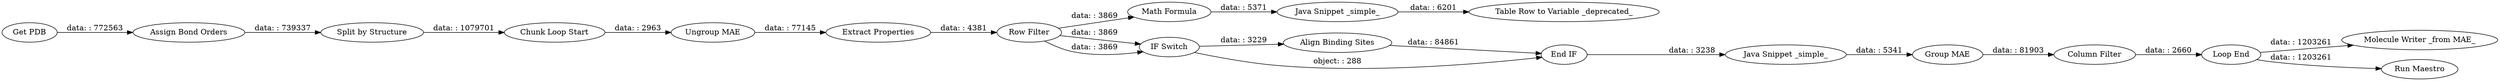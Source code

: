 digraph {
	"-114095187997247093_11" [label="Split by Structure"]
	"8706326979882479017_72" [label="Row Filter"]
	"-114095187997247093_70" [label="Assign Bond Orders"]
	"-5833719435857199544_83" [label="Loop End"]
	"1647568192931381331_69" [label="Column Filter"]
	"-5833719435857199544_86" [label="Molecule Writer _from MAE_"]
	"-5833719435857199544_77" [label="Run Maestro"]
	"1647568192931381331_56" [label="Group MAE"]
	"8706326979882479017_49" [label="Math Formula"]
	"-5833719435857199544_81" [label="Align Binding Sites"]
	"8706326979882479017_79" [label="Extract Properties"]
	"-5833719435857199544_73" [label="Get PDB"]
	"8706326979882479017_55" [label="Ungroup MAE"]
	"-5833719435857199544_47" [label="End IF"]
	"1647568192931381331_68" [label="Java Snippet _simple_"]
	"-5833719435857199544_46" [label="IF Switch"]
	"8706326979882479017_51" [label="Table Row to Variable _deprecated_"]
	"-5833719435857199544_82" [label="Chunk Loop Start"]
	"8706326979882479017_52" [label="Java Snippet _simple_"]
	"-5833719435857199544_81" -> "-5833719435857199544_47" [label="data: : 84861"]
	"-5833719435857199544_46" -> "-5833719435857199544_81" [label="data: : 3229"]
	"-5833719435857199544_46" -> "-5833719435857199544_47" [label="object: : 288"]
	"8706326979882479017_72" -> "-5833719435857199544_46" [label="data: : 3869"]
	"-5833719435857199544_73" -> "-114095187997247093_70" [label="data: : 772563"]
	"8706326979882479017_55" -> "8706326979882479017_79" [label="data: : 77145"]
	"8706326979882479017_79" -> "8706326979882479017_72" [label="data: : 4381"]
	"8706326979882479017_52" -> "8706326979882479017_51" [label="data: : 6201"]
	"8706326979882479017_72" -> "-5833719435857199544_46" [label="data: : 3869"]
	"-5833719435857199544_83" -> "-5833719435857199544_86" [label="data: : 1203261"]
	"1647568192931381331_69" -> "-5833719435857199544_83" [label="data: : 2660"]
	"1647568192931381331_68" -> "1647568192931381331_56" [label="data: : 5341"]
	"1647568192931381331_56" -> "1647568192931381331_69" [label="data: : 81903"]
	"-114095187997247093_11" -> "-5833719435857199544_82" [label="data: : 1079701"]
	"-5833719435857199544_82" -> "8706326979882479017_55" [label="data: : 2963"]
	"-114095187997247093_70" -> "-114095187997247093_11" [label="data: : 739337"]
	"-5833719435857199544_47" -> "1647568192931381331_68" [label="data: : 3238"]
	"8706326979882479017_72" -> "8706326979882479017_49" [label="data: : 3869"]
	"8706326979882479017_49" -> "8706326979882479017_52" [label="data: : 5371"]
	"-5833719435857199544_83" -> "-5833719435857199544_77" [label="data: : 1203261"]
	rankdir=LR
}
